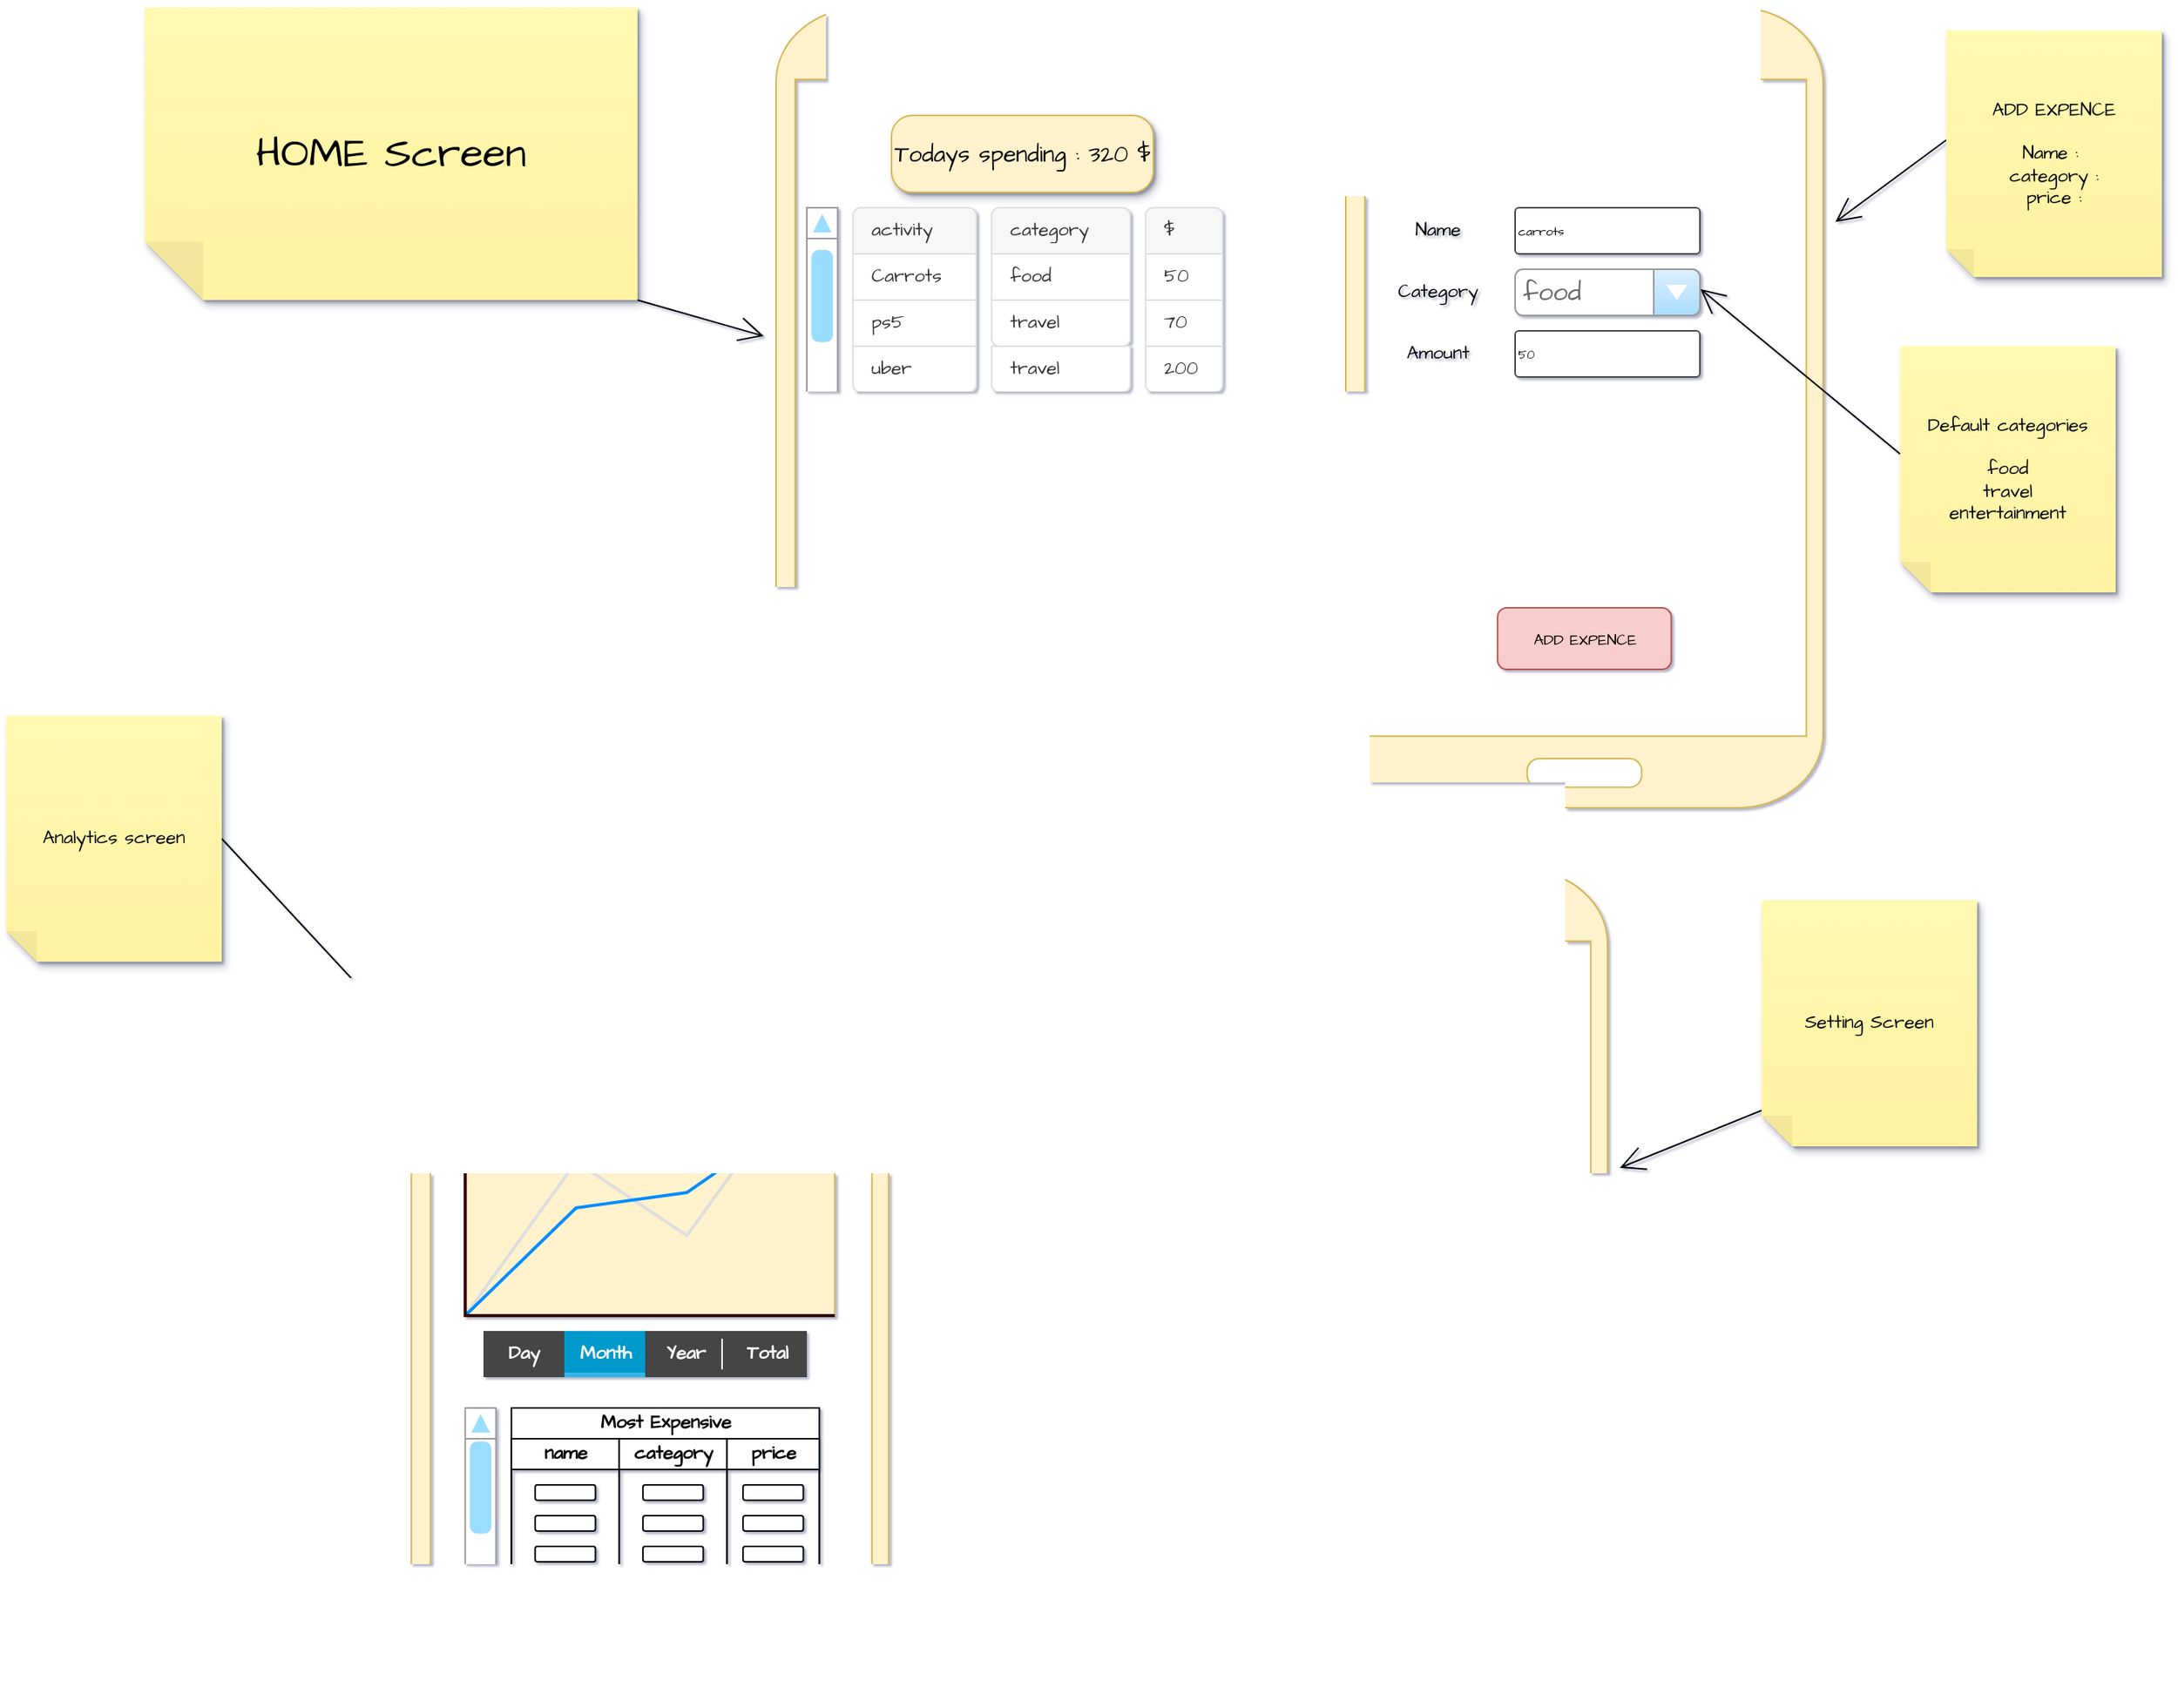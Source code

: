<mxfile version="27.2.0">
  <diagram name="Page-1" id="_sAmLetkF1jzjKDBZ5vk">
    <mxGraphModel dx="2652" dy="1292" grid="1" gridSize="10" guides="1" tooltips="1" connect="1" arrows="1" fold="1" page="0" pageScale="1" pageWidth="850" pageHeight="1100" background="#FFFFFF" math="0" shadow="1">
      <root>
        <mxCell id="0" />
        <mxCell id="1" parent="0" />
        <mxCell id="FLAlqHQnK_nMvHpQCTO--14" value="" style="rounded=1;whiteSpace=wrap;html=1;fontFamily=Architects Daughter;fontSource=https%3A%2F%2Ffonts.googleapis.com%2Fcss%3Ffamily%3DArchitects%2BDaughter;strokeColor=none;" vertex="1" parent="1">
          <mxGeometry x="440" y="18" width="290" height="42" as="geometry" />
        </mxCell>
        <mxCell id="u0GjmMx4dIav31gZvIx9-2" value="" style="verticalLabelPosition=bottom;verticalAlign=top;html=1;shadow=0;dashed=0;strokeWidth=1;shape=mxgraph.android.phone2;fontFamily=Architects Daughter;fontSource=https%3A%2F%2Ffonts.googleapis.com%2Fcss%3Ffamily%3DArchitects%2BDaughter;fillColor=#fff2cc;strokeColor=#d6b656;gradientColor=none;fillStyle=auto;" parent="1" vertex="1">
          <mxGeometry x="60" y="-20" width="310" height="520" as="geometry" />
        </mxCell>
        <mxCell id="u0GjmMx4dIav31gZvIx9-10" style="edgeStyle=none;curved=1;rounded=0;orthogonalLoop=1;jettySize=auto;html=1;exitX=0;exitY=0;exitDx=0;exitDy=0;exitPerimeter=0;fontFamily=Architects Daughter;fontSource=https%3A%2F%2Ffonts.googleapis.com%2Fcss%3Ffamily%3DArchitects%2BDaughter;fontSize=16;startSize=14;endArrow=open;endSize=14;sourcePerimeterSpacing=8;targetPerimeterSpacing=8;" parent="1" source="u0GjmMx4dIav31gZvIx9-6" target="u0GjmMx4dIav31gZvIx9-2" edge="1">
          <mxGeometry relative="1" as="geometry" />
        </mxCell>
        <mxCell id="u0GjmMx4dIav31gZvIx9-6" value="&lt;font style=&quot;font-size: 27px;&quot;&gt;HOME Screen&lt;/font&gt;" style="shape=note;whiteSpace=wrap;html=1;backgroundOutline=1;fontColor=#000000;darkOpacity=0.05;fillColor=#FFF9B2;strokeColor=none;fillStyle=solid;direction=west;gradientDirection=north;gradientColor=#FFF2A1;shadow=1;size=38;pointerEvents=1;fontFamily=Architects Daughter;fontSource=https%3A%2F%2Ffonts.googleapis.com%2Fcss%3Ffamily%3DArchitects%2BDaughter;" parent="1" vertex="1">
          <mxGeometry x="-350" y="-20" width="320" height="190" as="geometry" />
        </mxCell>
        <mxCell id="u0GjmMx4dIav31gZvIx9-11" value="ADD EXPENCE" style="rounded=1;html=1;shadow=0;dashed=0;whiteSpace=wrap;fontSize=10;fillColor=#f8cecc;align=center;strokeColor=#b85450;fontFamily=Architects Daughter;fontSource=https%3A%2F%2Ffonts.googleapis.com%2Fcss%3Ffamily%3DArchitects%2BDaughter;" parent="1" vertex="1">
          <mxGeometry x="528.62" y="370" width="112.75" height="40" as="geometry" />
        </mxCell>
        <mxCell id="u0GjmMx4dIav31gZvIx9-22" value="" style="swimlane;fontStyle=0;childLayout=stackLayout;horizontal=1;startSize=0;horizontalStack=0;resizeParent=1;resizeParentMax=0;resizeLast=0;collapsible=0;marginBottom=0;whiteSpace=wrap;html=1;strokeColor=none;fillColor=none;fontFamily=Architects Daughter;fontSource=https%3A%2F%2Ffonts.googleapis.com%2Fcss%3Ffamily%3DArchitects%2BDaughter;" parent="1" vertex="1">
          <mxGeometry x="110" y="110" width="80" height="120" as="geometry" />
        </mxCell>
        <mxCell id="u0GjmMx4dIav31gZvIx9-23" value="activity" style="text;strokeColor=#DFDFDF;fillColor=#F7F7F7;align=left;verticalAlign=middle;spacingLeft=10;spacingRight=10;overflow=hidden;points=[[0,0.5],[1,0.5]];portConstraint=eastwest;rotatable=0;whiteSpace=wrap;html=1;shape=mxgraph.bootstrap.topButton;rSize=5;fontColor=#333333;fontFamily=Architects Daughter;fontSource=https%3A%2F%2Ffonts.googleapis.com%2Fcss%3Ffamily%3DArchitects%2BDaughter;" parent="u0GjmMx4dIav31gZvIx9-22" vertex="1">
          <mxGeometry width="80" height="30" as="geometry" />
        </mxCell>
        <mxCell id="u0GjmMx4dIav31gZvIx9-24" value="Carrots" style="text;strokeColor=#DFDFDF;fillColor=#FFFFFF;align=left;verticalAlign=middle;spacingLeft=10;spacingRight=10;overflow=hidden;points=[[0,0.5],[1,0.5]];portConstraint=eastwest;rotatable=0;whiteSpace=wrap;html=1;rSize=5;fontColor=#333333;fontFamily=Architects Daughter;fontSource=https%3A%2F%2Ffonts.googleapis.com%2Fcss%3Ffamily%3DArchitects%2BDaughter;imageAspect=1;" parent="u0GjmMx4dIav31gZvIx9-22" vertex="1">
          <mxGeometry y="30" width="80" height="30" as="geometry" />
        </mxCell>
        <mxCell id="u0GjmMx4dIav31gZvIx9-25" value="ps5" style="text;strokeColor=#DFDFDF;fillColor=#FFFFFF;align=left;verticalAlign=middle;spacingLeft=10;spacingRight=10;overflow=hidden;points=[[0,0.5],[1,0.5]];portConstraint=eastwest;rotatable=0;whiteSpace=wrap;html=1;rSize=5;fontColor=#333333;fontFamily=Architects Daughter;fontSource=https%3A%2F%2Ffonts.googleapis.com%2Fcss%3Ffamily%3DArchitects%2BDaughter;" parent="u0GjmMx4dIav31gZvIx9-22" vertex="1">
          <mxGeometry y="60" width="80" height="30" as="geometry" />
        </mxCell>
        <mxCell id="u0GjmMx4dIav31gZvIx9-26" value="uber" style="text;strokeColor=#DFDFDF;fillColor=#FFFFFF;align=left;verticalAlign=middle;spacingLeft=10;spacingRight=10;overflow=hidden;points=[[0,0.5],[1,0.5]];portConstraint=eastwest;rotatable=0;whiteSpace=wrap;html=1;shape=mxgraph.bootstrap.bottomButton;rSize=5;fontColor=#333333;fontFamily=Architects Daughter;fontSource=https%3A%2F%2Ffonts.googleapis.com%2Fcss%3Ffamily%3DArchitects%2BDaughter;" parent="u0GjmMx4dIav31gZvIx9-22" vertex="1">
          <mxGeometry y="90" width="80" height="30" as="geometry" />
        </mxCell>
        <mxCell id="u0GjmMx4dIav31gZvIx9-30" value="" style="swimlane;fontStyle=0;childLayout=stackLayout;horizontal=1;startSize=0;horizontalStack=0;resizeParent=1;resizeParentMax=0;resizeLast=0;collapsible=0;marginBottom=0;whiteSpace=wrap;html=1;strokeColor=none;fillColor=none;fontFamily=Architects Daughter;fontSource=https%3A%2F%2Ffonts.googleapis.com%2Fcss%3Ffamily%3DArchitects%2BDaughter;" parent="1" vertex="1">
          <mxGeometry x="200" y="110" width="90" height="120" as="geometry" />
        </mxCell>
        <mxCell id="u0GjmMx4dIav31gZvIx9-31" value="category" style="text;strokeColor=#DFDFDF;fillColor=#F7F7F7;align=left;verticalAlign=middle;spacingLeft=10;spacingRight=10;overflow=hidden;points=[[0,0.5],[1,0.5]];portConstraint=eastwest;rotatable=0;whiteSpace=wrap;html=1;shape=mxgraph.bootstrap.topButton;rSize=5;fontColor=#333333;fontFamily=Architects Daughter;fontSource=https%3A%2F%2Ffonts.googleapis.com%2Fcss%3Ffamily%3DArchitects%2BDaughter;" parent="u0GjmMx4dIav31gZvIx9-30" vertex="1">
          <mxGeometry width="90" height="30" as="geometry" />
        </mxCell>
        <mxCell id="u0GjmMx4dIav31gZvIx9-32" value="food" style="text;strokeColor=#DFDFDF;fillColor=#FFFFFF;align=left;verticalAlign=middle;spacingLeft=10;spacingRight=10;overflow=hidden;points=[[0,0.5],[1,0.5]];portConstraint=eastwest;rotatable=0;whiteSpace=wrap;html=1;rSize=5;fontColor=#333333;fontFamily=Architects Daughter;fontSource=https%3A%2F%2Ffonts.googleapis.com%2Fcss%3Ffamily%3DArchitects%2BDaughter;" parent="u0GjmMx4dIav31gZvIx9-30" vertex="1">
          <mxGeometry y="30" width="90" height="30" as="geometry" />
        </mxCell>
        <mxCell id="u0GjmMx4dIav31gZvIx9-34" value="travel" style="text;strokeColor=#DFDFDF;fillColor=#FFFFFF;align=left;verticalAlign=middle;spacingLeft=10;spacingRight=10;overflow=hidden;points=[[0,0.5],[1,0.5]];portConstraint=eastwest;rotatable=0;whiteSpace=wrap;html=1;shape=mxgraph.bootstrap.bottomButton;rSize=5;fontColor=#333333;fontFamily=Architects Daughter;fontSource=https%3A%2F%2Ffonts.googleapis.com%2Fcss%3Ffamily%3DArchitects%2BDaughter;" parent="u0GjmMx4dIav31gZvIx9-30" vertex="1">
          <mxGeometry y="60" width="90" height="30" as="geometry" />
        </mxCell>
        <mxCell id="u0GjmMx4dIav31gZvIx9-35" value="travel" style="text;strokeColor=#DFDFDF;fillColor=#FFFFFF;align=left;verticalAlign=middle;spacingLeft=10;spacingRight=10;overflow=hidden;points=[[0,0.5],[1,0.5]];portConstraint=eastwest;rotatable=0;whiteSpace=wrap;html=1;shape=mxgraph.bootstrap.bottomButton;rSize=5;fontColor=#333333;fontFamily=Architects Daughter;fontSource=https%3A%2F%2Ffonts.googleapis.com%2Fcss%3Ffamily%3DArchitects%2BDaughter;" parent="u0GjmMx4dIav31gZvIx9-30" vertex="1">
          <mxGeometry y="90" width="90" height="30" as="geometry" />
        </mxCell>
        <mxCell id="u0GjmMx4dIav31gZvIx9-36" value="" style="swimlane;fontStyle=0;childLayout=stackLayout;horizontal=1;startSize=0;horizontalStack=0;resizeParent=1;resizeParentMax=0;resizeLast=0;collapsible=0;marginBottom=0;whiteSpace=wrap;html=1;strokeColor=none;fillColor=none;fontFamily=Architects Daughter;fontSource=https%3A%2F%2Ffonts.googleapis.com%2Fcss%3Ffamily%3DArchitects%2BDaughter;" parent="1" vertex="1">
          <mxGeometry x="300" y="110" width="50" height="120" as="geometry" />
        </mxCell>
        <mxCell id="u0GjmMx4dIav31gZvIx9-37" value="$" style="text;strokeColor=#DFDFDF;fillColor=#F7F7F7;align=left;verticalAlign=middle;spacingLeft=10;spacingRight=10;overflow=hidden;points=[[0,0.5],[1,0.5]];portConstraint=eastwest;rotatable=0;whiteSpace=wrap;html=1;shape=mxgraph.bootstrap.topButton;rSize=5;fontColor=#333333;fontFamily=Architects Daughter;fontSource=https%3A%2F%2Ffonts.googleapis.com%2Fcss%3Ffamily%3DArchitects%2BDaughter;" parent="u0GjmMx4dIav31gZvIx9-36" vertex="1">
          <mxGeometry width="50" height="30" as="geometry" />
        </mxCell>
        <mxCell id="u0GjmMx4dIav31gZvIx9-38" value="50" style="text;strokeColor=#DFDFDF;fillColor=#FFFFFF;align=left;verticalAlign=middle;spacingLeft=10;spacingRight=10;overflow=hidden;points=[[0,0.5],[1,0.5]];portConstraint=eastwest;rotatable=0;whiteSpace=wrap;html=1;rSize=5;fontColor=#333333;fontFamily=Architects Daughter;fontSource=https%3A%2F%2Ffonts.googleapis.com%2Fcss%3Ffamily%3DArchitects%2BDaughter;" parent="u0GjmMx4dIav31gZvIx9-36" vertex="1">
          <mxGeometry y="30" width="50" height="30" as="geometry" />
        </mxCell>
        <mxCell id="u0GjmMx4dIav31gZvIx9-39" value="70" style="text;strokeColor=#DFDFDF;fillColor=#FFFFFF;align=left;verticalAlign=middle;spacingLeft=10;spacingRight=10;overflow=hidden;points=[[0,0.5],[1,0.5]];portConstraint=eastwest;rotatable=0;whiteSpace=wrap;html=1;rSize=5;fontColor=#333333;fontFamily=Architects Daughter;fontSource=https%3A%2F%2Ffonts.googleapis.com%2Fcss%3Ffamily%3DArchitects%2BDaughter;" parent="u0GjmMx4dIav31gZvIx9-36" vertex="1">
          <mxGeometry y="60" width="50" height="30" as="geometry" />
        </mxCell>
        <mxCell id="u0GjmMx4dIav31gZvIx9-40" value="200" style="text;strokeColor=#DFDFDF;fillColor=#FFFFFF;align=left;verticalAlign=middle;spacingLeft=10;spacingRight=10;overflow=hidden;points=[[0,0.5],[1,0.5]];portConstraint=eastwest;rotatable=0;whiteSpace=wrap;html=1;shape=mxgraph.bootstrap.bottomButton;rSize=5;fontColor=#333333;fontFamily=Architects Daughter;fontSource=https%3A%2F%2Ffonts.googleapis.com%2Fcss%3Ffamily%3DArchitects%2BDaughter;" parent="u0GjmMx4dIav31gZvIx9-36" vertex="1">
          <mxGeometry y="90" width="50" height="30" as="geometry" />
        </mxCell>
        <mxCell id="u0GjmMx4dIav31gZvIx9-41" value="Todays spending : 320 $" style="text;html=1;align=center;verticalAlign=middle;whiteSpace=wrap;rounded=1;fontFamily=Architects Daughter;fontSource=https%3A%2F%2Ffonts.googleapis.com%2Fcss%3Ffamily%3DArchitects%2BDaughter;fillColor=#fff2cc;strokeColor=#d6b656;fontSize=15;textShadow=0;labelBackgroundColor=none;arcSize=27;strokeWidth=1;perimeterSpacing=0;glass=0;shadow=1;" parent="1" vertex="1">
          <mxGeometry x="135" y="50" width="170" height="50" as="geometry" />
        </mxCell>
        <mxCell id="u0GjmMx4dIav31gZvIx9-43" value="" style="verticalLabelPosition=bottom;shadow=0;dashed=0;align=center;html=1;verticalAlign=top;strokeWidth=1;shape=mxgraph.mockup.navigation.scrollBar;strokeColor=#999999;barPos=94.286;fillColor2=#99ddff;strokeColor2=none;direction=north;fontFamily=Architects Daughter;fontSource=https%3A%2F%2Ffonts.googleapis.com%2Fcss%3Ffamily%3DArchitects%2BDaughter;" parent="1" vertex="1">
          <mxGeometry x="80" y="110" width="10" height="230" as="geometry" />
        </mxCell>
        <mxCell id="FLAlqHQnK_nMvHpQCTO--2" value="" style="swimlane;shape=mxgraph.bootstrap.anchor;strokeColor=default;fillColor=none;fontColor=#0085FC;fontStyle=0;childLayout=stackLayout;horizontal=0;startSize=0;horizontalStack=1;resizeParent=1;resizeParentMax=0;resizeLast=0;collapsible=0;marginBottom=0;whiteSpace=wrap;html=1;fontFamily=Architects Daughter;fontSource=https%3A%2F%2Ffonts.googleapis.com%2Fcss%3Ffamily%3DArchitects%2BDaughter;rotation=0;strokeWidth=1;container=0;" vertex="1" parent="1">
          <mxGeometry x="80" y="380" width="270" height="50" as="geometry" />
        </mxCell>
        <mxCell id="FLAlqHQnK_nMvHpQCTO--3" value="" style="text;strokeColor=inherit;align=center;verticalAlign=middle;spacingLeft=10;spacingRight=10;overflow=hidden;points=[[0,0.5],[1,0.5]];portConstraint=eastwest;rotatable=0;whiteSpace=wrap;html=1;shape=mxgraph.bootstrap.rrect;rSize=5;fillColor=none;fontColor=#ffffff;fontSize=14;fontFamily=Architects Daughter;fontSource=https%3A%2F%2Ffonts.googleapis.com%2Fcss%3Ffamily%3DArchitects%2BDaughter;rotation=0;" vertex="1" parent="1">
          <mxGeometry x="80" y="380" width="70" height="50" as="geometry" />
        </mxCell>
        <mxCell id="FLAlqHQnK_nMvHpQCTO--4" value="" style="text;align=center;verticalAlign=middle;spacingLeft=10;spacingRight=10;overflow=hidden;points=[[0,0.5],[1,0.5]];portConstraint=eastwest;rotatable=0;whiteSpace=wrap;html=1;shape=mxgraph.bootstrap.rrect;rSize=5;fontSize=14;fontFamily=Architects Daughter;fontSource=https%3A%2F%2Ffonts.googleapis.com%2Fcss%3Ffamily%3DArchitects%2BDaughter;rotation=0;strokeWidth=1;fillColor=#3399FF;strokeColor=default;" vertex="1" parent="1">
          <mxGeometry x="150" y="380" width="60" height="50" as="geometry" />
        </mxCell>
        <mxCell id="FLAlqHQnK_nMvHpQCTO--5" value="" style="text;align=center;verticalAlign=middle;spacingLeft=10;spacingRight=10;overflow=hidden;points=[[0,0.5],[1,0.5]];portConstraint=eastwest;rotatable=0;whiteSpace=wrap;html=1;shape=mxgraph.bootstrap.rrect;rSize=5;fontSize=14;fontFamily=Architects Daughter;fontSource=https%3A%2F%2Ffonts.googleapis.com%2Fcss%3Ffamily%3DArchitects%2BDaughter;rotation=0;strokeColor=default;" vertex="1" parent="1">
          <mxGeometry x="210" y="380" width="70" height="50" as="geometry" />
        </mxCell>
        <mxCell id="FLAlqHQnK_nMvHpQCTO--6" value="" style="text;align=center;verticalAlign=middle;spacingLeft=10;spacingRight=10;overflow=hidden;points=[[0,0.5],[1,0.5]];portConstraint=eastwest;rotatable=0;whiteSpace=wrap;html=1;shape=mxgraph.bootstrap.rrect;rSize=5;fontSize=14;fontFamily=Architects Daughter;fontSource=https%3A%2F%2Ffonts.googleapis.com%2Fcss%3Ffamily%3DArchitects%2BDaughter;rotation=0;strokeColor=default;" vertex="1" parent="1">
          <mxGeometry x="280" y="380" width="70" height="50" as="geometry" />
        </mxCell>
        <mxCell id="FLAlqHQnK_nMvHpQCTO--8" value="" style="sketch=0;pointerEvents=1;shadow=0;dashed=0;html=1;strokeColor=none;fillColor=#505050;labelPosition=center;verticalLabelPosition=bottom;verticalAlign=top;outlineConnect=0;align=center;shape=mxgraph.office.concepts.home;fontFamily=Architects Daughter;fontSource=https%3A%2F%2Ffonts.googleapis.com%2Fcss%3Ffamily%3DArchitects%2BDaughter;" vertex="1" parent="1">
          <mxGeometry x="162.5" y="390" width="37.5" height="30" as="geometry" />
        </mxCell>
        <mxCell id="FLAlqHQnK_nMvHpQCTO--9" value="" style="points=[];aspect=fixed;html=1;align=center;shadow=0;dashed=0;fillColor=light-dark(#505050, #e9690e);strokeColor=none;shape=mxgraph.alibaba_cloud.man_mobile_analytics;fontFamily=Architects Daughter;fontSource=https%3A%2F%2Ffonts.googleapis.com%2Fcss%3Ffamily%3DArchitects%2BDaughter;" vertex="1" parent="1">
          <mxGeometry x="96.85" y="390" width="36.3" height="30" as="geometry" />
        </mxCell>
        <mxCell id="FLAlqHQnK_nMvHpQCTO--10" value="" style="html=1;verticalLabelPosition=bottom;labelBackgroundColor=#ffffff;verticalAlign=top;shadow=0;dashed=0;strokeWidth=2;shape=mxgraph.ios7.misc.add;fillColor=light-dark(#505050, #009b00);strokeColor=#ffffff;sketch=0;fontFamily=Architects Daughter;fontSource=https%3A%2F%2Ffonts.googleapis.com%2Fcss%3Ffamily%3DArchitects%2BDaughter;" vertex="1" parent="1">
          <mxGeometry x="297.5" y="390" width="35" height="30" as="geometry" />
        </mxCell>
        <mxCell id="FLAlqHQnK_nMvHpQCTO--11" value="" style="sketch=0;pointerEvents=1;shadow=0;dashed=0;html=1;strokeColor=none;fillColor=#505050;labelPosition=center;verticalLabelPosition=bottom;verticalAlign=top;outlineConnect=0;align=center;shape=mxgraph.office.concepts.settings_office_365;fontFamily=Architects Daughter;fontSource=https%3A%2F%2Ffonts.googleapis.com%2Fcss%3Ffamily%3DArchitects%2BDaughter;" vertex="1" parent="1">
          <mxGeometry x="225.5" y="385" width="39" height="40" as="geometry" />
        </mxCell>
        <mxCell id="FLAlqHQnK_nMvHpQCTO--12" value="" style="verticalLabelPosition=bottom;verticalAlign=top;html=1;shadow=0;dashed=0;strokeWidth=1;shape=mxgraph.android.phone2;fontFamily=Architects Daughter;fontSource=https%3A%2F%2Ffonts.googleapis.com%2Fcss%3Ffamily%3DArchitects%2BDaughter;fillColor=#fff2cc;strokeColor=#d6b656;gradientColor=none;fillStyle=auto;" vertex="1" parent="1">
          <mxGeometry x="430" y="-20" width="310" height="520" as="geometry" />
        </mxCell>
        <mxCell id="FLAlqHQnK_nMvHpQCTO--13" value="" style="shape=image;html=1;verticalAlign=top;verticalLabelPosition=bottom;labelBackgroundColor=#ffffff;imageAspect=0;aspect=fixed;image=https://cdn2.iconfinder.com/data/icons/gnomeicontheme/32x32/actions/gtk-go-back-ltr.png;fontFamily=Architects Daughter;fontSource=https%3A%2F%2Ffonts.googleapis.com%2Fcss%3Ffamily%3DArchitects%2BDaughter;" vertex="1" parent="1">
          <mxGeometry x="450" y="29" width="32" height="32" as="geometry" />
        </mxCell>
        <mxCell id="FLAlqHQnK_nMvHpQCTO--16" style="edgeStyle=none;curved=1;rounded=0;orthogonalLoop=1;jettySize=auto;html=1;exitX=0;exitY=0;exitDx=140;exitDy=89;exitPerimeter=0;fontFamily=Architects Daughter;fontSource=https%3A%2F%2Ffonts.googleapis.com%2Fcss%3Ffamily%3DArchitects%2BDaughter;fontSize=16;startSize=14;endArrow=open;endSize=14;sourcePerimeterSpacing=8;targetPerimeterSpacing=8;" edge="1" parent="1" source="FLAlqHQnK_nMvHpQCTO--15" target="FLAlqHQnK_nMvHpQCTO--12">
          <mxGeometry relative="1" as="geometry" />
        </mxCell>
        <mxCell id="FLAlqHQnK_nMvHpQCTO--15" value="&lt;div&gt;ADD EXPENCE&lt;/div&gt;&lt;div&gt;&lt;br&gt;&lt;/div&gt;Name :&amp;nbsp;&lt;div&gt;category :&lt;/div&gt;&lt;div&gt;price :&lt;/div&gt;" style="shape=note;whiteSpace=wrap;html=1;backgroundOutline=1;fontColor=#000000;darkOpacity=0.05;fillColor=#FFF9B2;strokeColor=none;fillStyle=solid;direction=west;gradientDirection=north;gradientColor=#FFF2A1;shadow=1;size=18;pointerEvents=1;fontFamily=Architects Daughter;fontSource=https%3A%2F%2Ffonts.googleapis.com%2Fcss%3Ffamily%3DArchitects%2BDaughter;" vertex="1" parent="1">
          <mxGeometry x="820" y="-5" width="140" height="160" as="geometry" />
        </mxCell>
        <mxCell id="FLAlqHQnK_nMvHpQCTO--26" value="food" style="strokeWidth=1;shadow=0;dashed=0;align=center;html=1;shape=mxgraph.mockup.forms.comboBox;strokeColor=#999999;fillColor=#ddeeff;align=left;fillColor2=#aaddff;mainText=;fontColor=#666666;fontSize=17;spacingLeft=3;fontFamily=Architects Daughter;fontSource=https%3A%2F%2Ffonts.googleapis.com%2Fcss%3Ffamily%3DArchitects%2BDaughter;" vertex="1" parent="1">
          <mxGeometry x="540" y="150" width="120" height="30" as="geometry" />
        </mxCell>
        <mxCell id="FLAlqHQnK_nMvHpQCTO--27" value="carrots" style="strokeWidth=1;html=1;shadow=0;dashed=0;shape=mxgraph.ios.iTextInput;strokeColor=#444444;buttonText=;fontSize=8;whiteSpace=wrap;align=left;fontFamily=Architects Daughter;fontSource=https%3A%2F%2Ffonts.googleapis.com%2Fcss%3Ffamily%3DArchitects%2BDaughter;" vertex="1" parent="1">
          <mxGeometry x="540" y="110" width="120" height="30" as="geometry" />
        </mxCell>
        <mxCell id="FLAlqHQnK_nMvHpQCTO--28" value="50" style="strokeWidth=1;html=1;shadow=0;dashed=0;shape=mxgraph.ios.iTextInput;strokeColor=#444444;buttonText=;fontSize=8;whiteSpace=wrap;align=left;fontFamily=Architects Daughter;fontSource=https%3A%2F%2Ffonts.googleapis.com%2Fcss%3Ffamily%3DArchitects%2BDaughter;" vertex="1" parent="1">
          <mxGeometry x="540" y="190" width="120" height="30" as="geometry" />
        </mxCell>
        <mxCell id="FLAlqHQnK_nMvHpQCTO--29" value="Name" style="text;html=1;align=center;verticalAlign=middle;whiteSpace=wrap;rounded=0;fontFamily=Architects Daughter;fontSource=https%3A%2F%2Ffonts.googleapis.com%2Fcss%3Ffamily%3DArchitects%2BDaughter;" vertex="1" parent="1">
          <mxGeometry x="460" y="110" width="60" height="30" as="geometry" />
        </mxCell>
        <mxCell id="FLAlqHQnK_nMvHpQCTO--30" value="Category" style="text;html=1;align=center;verticalAlign=middle;whiteSpace=wrap;rounded=0;fontFamily=Architects Daughter;fontSource=https%3A%2F%2Ffonts.googleapis.com%2Fcss%3Ffamily%3DArchitects%2BDaughter;" vertex="1" parent="1">
          <mxGeometry x="460" y="150" width="60" height="30" as="geometry" />
        </mxCell>
        <mxCell id="FLAlqHQnK_nMvHpQCTO--31" value="Amount" style="text;html=1;align=center;verticalAlign=middle;whiteSpace=wrap;rounded=0;fontFamily=Architects Daughter;fontSource=https%3A%2F%2Ffonts.googleapis.com%2Fcss%3Ffamily%3DArchitects%2BDaughter;" vertex="1" parent="1">
          <mxGeometry x="460" y="190" width="60" height="30" as="geometry" />
        </mxCell>
        <mxCell id="FLAlqHQnK_nMvHpQCTO--32" value="Default categories&lt;div&gt;&lt;br&gt;&lt;/div&gt;&lt;div&gt;food&lt;/div&gt;&lt;div&gt;travel&lt;/div&gt;&lt;div&gt;entertainment&lt;/div&gt;" style="shape=note;whiteSpace=wrap;html=1;backgroundOutline=1;fontColor=#000000;darkOpacity=0.05;fillColor=#FFF9B2;strokeColor=none;fillStyle=solid;direction=west;gradientDirection=north;gradientColor=#FFF2A1;shadow=1;size=20;pointerEvents=1;fontFamily=Architects Daughter;fontSource=https%3A%2F%2Ffonts.googleapis.com%2Fcss%3Ffamily%3DArchitects%2BDaughter;" vertex="1" parent="1">
          <mxGeometry x="790" y="200" width="140" height="160" as="geometry" />
        </mxCell>
        <mxCell id="FLAlqHQnK_nMvHpQCTO--33" style="edgeStyle=none;curved=1;rounded=0;orthogonalLoop=1;jettySize=auto;html=1;exitX=0;exitY=0;exitDx=140;exitDy=90;exitPerimeter=0;fontFamily=Architects Daughter;fontSource=https%3A%2F%2Ffonts.googleapis.com%2Fcss%3Ffamily%3DArchitects%2BDaughter;fontSize=16;startSize=14;endArrow=open;endSize=14;sourcePerimeterSpacing=8;targetPerimeterSpacing=8;entryX=1.003;entryY=0.428;entryDx=0;entryDy=0;entryPerimeter=0;" edge="1" parent="1" source="FLAlqHQnK_nMvHpQCTO--32" target="FLAlqHQnK_nMvHpQCTO--26">
          <mxGeometry relative="1" as="geometry">
            <mxPoint x="680" y="160" as="targetPoint" />
          </mxGeometry>
        </mxCell>
        <mxCell id="FLAlqHQnK_nMvHpQCTO--34" value="" style="verticalLabelPosition=bottom;verticalAlign=top;html=1;shadow=0;dashed=0;strokeWidth=1;shape=mxgraph.android.phone2;fontFamily=Architects Daughter;fontSource=https%3A%2F%2Ffonts.googleapis.com%2Fcss%3Ffamily%3DArchitects%2BDaughter;fillColor=#fff2cc;strokeColor=#d6b656;gradientColor=none;fillStyle=auto;" vertex="1" parent="1">
          <mxGeometry x="290" y="540" width="310" height="520" as="geometry" />
        </mxCell>
        <mxCell id="FLAlqHQnK_nMvHpQCTO--35" style="edgeStyle=none;curved=1;rounded=0;orthogonalLoop=1;jettySize=auto;html=1;exitX=1;exitY=0.5;exitDx=0;exitDy=0;exitPerimeter=0;entryX=0.036;entryY=0.737;entryDx=0;entryDy=0;entryPerimeter=0;fontFamily=Architects Daughter;fontSource=https%3A%2F%2Ffonts.googleapis.com%2Fcss%3Ffamily%3DArchitects%2BDaughter;fontSize=16;startSize=14;endArrow=open;endSize=14;sourcePerimeterSpacing=8;targetPerimeterSpacing=8;" edge="1" parent="1" source="FLAlqHQnK_nMvHpQCTO--10" target="FLAlqHQnK_nMvHpQCTO--12">
          <mxGeometry relative="1" as="geometry" />
        </mxCell>
        <mxCell id="FLAlqHQnK_nMvHpQCTO--36" value="" style="edgeStyle=none;orthogonalLoop=1;jettySize=auto;html=1;rounded=0;fontFamily=Architects Daughter;fontSource=https%3A%2F%2Ffonts.googleapis.com%2Fcss%3Ffamily%3DArchitects%2BDaughter;fontSize=16;startSize=14;endArrow=open;endSize=14;sourcePerimeterSpacing=8;targetPerimeterSpacing=8;curved=1;strokeWidth=2;" edge="1" parent="1" target="FLAlqHQnK_nMvHpQCTO--34">
          <mxGeometry width="140" relative="1" as="geometry">
            <mxPoint x="245" y="410" as="sourcePoint" />
            <mxPoint x="385" y="410" as="targetPoint" />
            <Array as="points" />
          </mxGeometry>
        </mxCell>
        <mxCell id="FLAlqHQnK_nMvHpQCTO--38" style="edgeStyle=none;curved=1;rounded=0;orthogonalLoop=1;jettySize=auto;html=1;exitX=0;exitY=0.5;exitDx=0;exitDy=0;exitPerimeter=0;fontFamily=Architects Daughter;fontSource=https%3A%2F%2Ffonts.googleapis.com%2Fcss%3Ffamily%3DArchitects%2BDaughter;fontSize=16;startSize=14;endArrow=open;endSize=14;sourcePerimeterSpacing=8;targetPerimeterSpacing=8;" edge="1" parent="1" source="FLAlqHQnK_nMvHpQCTO--37" target="FLAlqHQnK_nMvHpQCTO--34">
          <mxGeometry relative="1" as="geometry" />
        </mxCell>
        <mxCell id="FLAlqHQnK_nMvHpQCTO--37" value="Setting Screen" style="shape=note;whiteSpace=wrap;html=1;backgroundOutline=1;fontColor=#000000;darkOpacity=0.05;fillColor=#FFF9B2;strokeColor=none;fillStyle=solid;direction=west;gradientDirection=north;gradientColor=#FFF2A1;shadow=1;size=20;pointerEvents=1;fontFamily=Architects Daughter;fontSource=https%3A%2F%2Ffonts.googleapis.com%2Fcss%3Ffamily%3DArchitects%2BDaughter;" vertex="1" parent="1">
          <mxGeometry x="700" y="560" width="140" height="160" as="geometry" />
        </mxCell>
        <mxCell id="FLAlqHQnK_nMvHpQCTO--39" value="" style="verticalLabelPosition=bottom;verticalAlign=top;html=1;shadow=0;dashed=0;strokeWidth=1;shape=mxgraph.android.phone2;fontFamily=Architects Daughter;fontSource=https%3A%2F%2Ffonts.googleapis.com%2Fcss%3Ffamily%3DArchitects%2BDaughter;fillColor=#fff2cc;strokeColor=#d6b656;gradientColor=none;fillStyle=auto;" vertex="1" parent="1">
          <mxGeometry x="-176.85" y="560" width="310" height="520" as="geometry" />
        </mxCell>
        <mxCell id="FLAlqHQnK_nMvHpQCTO--40" value="" style="edgeStyle=none;orthogonalLoop=1;jettySize=auto;html=1;rounded=0;fontFamily=Architects Daughter;fontSource=https%3A%2F%2Ffonts.googleapis.com%2Fcss%3Ffamily%3DArchitects%2BDaughter;fontSize=16;startSize=14;endArrow=open;endSize=14;sourcePerimeterSpacing=8;targetPerimeterSpacing=8;curved=1;exitX=0.61;exitY=0.567;exitDx=0;exitDy=0;exitPerimeter=0;" edge="1" parent="1" source="FLAlqHQnK_nMvHpQCTO--9" target="FLAlqHQnK_nMvHpQCTO--39">
          <mxGeometry width="140" relative="1" as="geometry">
            <mxPoint x="260" y="630" as="sourcePoint" />
            <mxPoint x="400" y="630" as="targetPoint" />
            <Array as="points" />
          </mxGeometry>
        </mxCell>
        <mxCell id="FLAlqHQnK_nMvHpQCTO--42" style="edgeStyle=none;curved=1;rounded=0;orthogonalLoop=1;jettySize=auto;html=1;exitX=0;exitY=0.5;exitDx=0;exitDy=0;exitPerimeter=0;fontFamily=Architects Daughter;fontSource=https%3A%2F%2Ffonts.googleapis.com%2Fcss%3Ffamily%3DArchitects%2BDaughter;fontSize=16;startSize=14;endArrow=open;endSize=14;sourcePerimeterSpacing=8;targetPerimeterSpacing=8;" edge="1" parent="1" source="FLAlqHQnK_nMvHpQCTO--41" target="FLAlqHQnK_nMvHpQCTO--39">
          <mxGeometry relative="1" as="geometry" />
        </mxCell>
        <mxCell id="FLAlqHQnK_nMvHpQCTO--41" value="Analytics screen" style="shape=note;whiteSpace=wrap;html=1;backgroundOutline=1;fontColor=#000000;darkOpacity=0.05;fillColor=#FFF9B2;strokeColor=none;fillStyle=solid;direction=west;gradientDirection=north;gradientColor=#FFF2A1;shadow=1;size=20;pointerEvents=1;fontFamily=Architects Daughter;fontSource=https%3A%2F%2Ffonts.googleapis.com%2Fcss%3Ffamily%3DArchitects%2BDaughter;" vertex="1" parent="1">
          <mxGeometry x="-440" y="440" width="140" height="160" as="geometry" />
        </mxCell>
        <mxCell id="FLAlqHQnK_nMvHpQCTO--43" value="" style="verticalLabelPosition=bottom;shadow=0;dashed=0;align=center;html=1;verticalAlign=top;strokeWidth=1;shape=mxgraph.mockup.graphics.lineChart;strokeColor=#d6b656;strokeColor2=#330000;strokeColor3=#008cff;strokeColor4=none;fontFamily=Architects Daughter;fontSource=https%3A%2F%2Ffonts.googleapis.com%2Fcss%3Ffamily%3DArchitects%2BDaughter;fillColor=#fff2cc;" vertex="1" parent="1">
          <mxGeometry x="-141.85" y="630" width="240" height="200" as="geometry" />
        </mxCell>
        <mxCell id="FLAlqHQnK_nMvHpQCTO--49" value="" style="strokeWidth=1;html=1;shadow=0;dashed=0;shape=mxgraph.android.rrect;rSize=0;fillColor=#444444;strokeColor=none;fontFamily=Architects Daughter;fontSource=https%3A%2F%2Ffonts.googleapis.com%2Fcss%3Ffamily%3DArchitects%2BDaughter;" vertex="1" parent="1">
          <mxGeometry x="-130" y="840" width="210" height="30" as="geometry" />
        </mxCell>
        <mxCell id="FLAlqHQnK_nMvHpQCTO--50" value="Day" style="strokeWidth=1;html=1;shadow=0;dashed=0;shape=mxgraph.android.anchor;fontStyle=1;fontColor=#ffffff;fontFamily=Architects Daughter;fontSource=https%3A%2F%2Ffonts.googleapis.com%2Fcss%3Ffamily%3DArchitects%2BDaughter;" vertex="1" parent="FLAlqHQnK_nMvHpQCTO--49">
          <mxGeometry width="52.5" height="30" as="geometry" />
        </mxCell>
        <mxCell id="FLAlqHQnK_nMvHpQCTO--51" value="Month" style="strokeWidth=1;html=1;shadow=0;dashed=0;shape=mxgraph.android.rrect;rSize=0;fontStyle=1;fillColor=#0099cc;strokeColor=none;fontColor=#ffffff;fontFamily=Architects Daughter;fontSource=https%3A%2F%2Ffonts.googleapis.com%2Fcss%3Ffamily%3DArchitects%2BDaughter;" vertex="1" parent="FLAlqHQnK_nMvHpQCTO--49">
          <mxGeometry x="52.5" width="52.5" height="30" as="geometry" />
        </mxCell>
        <mxCell id="FLAlqHQnK_nMvHpQCTO--52" value="" style="strokeWidth=1;html=1;shadow=0;dashed=0;shape=mxgraph.android.rrect;rSize=0;fillColor=#33b5e5;strokeColor=none;fontFamily=Architects Daughter;fontSource=https%3A%2F%2Ffonts.googleapis.com%2Fcss%3Ffamily%3DArchitects%2BDaughter;" vertex="1" parent="FLAlqHQnK_nMvHpQCTO--51">
          <mxGeometry y="27" width="52.5" height="3" as="geometry" />
        </mxCell>
        <mxCell id="FLAlqHQnK_nMvHpQCTO--53" value="Year" style="strokeWidth=1;html=1;shadow=0;dashed=0;shape=mxgraph.android.anchor;fontStyle=1;fontColor=#ffffff;fontFamily=Architects Daughter;fontSource=https%3A%2F%2Ffonts.googleapis.com%2Fcss%3Ffamily%3DArchitects%2BDaughter;" vertex="1" parent="FLAlqHQnK_nMvHpQCTO--49">
          <mxGeometry x="105" width="52.5" height="30" as="geometry" />
        </mxCell>
        <mxCell id="FLAlqHQnK_nMvHpQCTO--54" value="Total" style="strokeWidth=1;html=1;shadow=0;dashed=0;shape=mxgraph.android.anchor;fontStyle=1;fontColor=#ffffff;fontFamily=Architects Daughter;fontSource=https%3A%2F%2Ffonts.googleapis.com%2Fcss%3Ffamily%3DArchitects%2BDaughter;" vertex="1" parent="FLAlqHQnK_nMvHpQCTO--49">
          <mxGeometry x="157.5" width="52.5" height="30" as="geometry" />
        </mxCell>
        <mxCell id="FLAlqHQnK_nMvHpQCTO--55" value="" style="shape=line;strokeColor=#ffffff;direction=south;fontFamily=Architects Daughter;fontSource=https%3A%2F%2Ffonts.googleapis.com%2Fcss%3Ffamily%3DArchitects%2BDaughter;" vertex="1" parent="FLAlqHQnK_nMvHpQCTO--49">
          <mxGeometry x="149.27" y="5" width="11.351" height="20" as="geometry" />
        </mxCell>
        <mxCell id="FLAlqHQnK_nMvHpQCTO--62" value="Most Expensive" style="swimlane;childLayout=stackLayout;resizeParent=1;resizeParentMax=0;startSize=20;html=1;fontFamily=Architects Daughter;fontSource=https%3A%2F%2Ffonts.googleapis.com%2Fcss%3Ffamily%3DArchitects%2BDaughter;" vertex="1" parent="1">
          <mxGeometry x="-111.85" y="890" width="200" height="130" as="geometry" />
        </mxCell>
        <mxCell id="FLAlqHQnK_nMvHpQCTO--63" value="name" style="swimlane;startSize=20;html=1;fontFamily=Architects Daughter;fontSource=https%3A%2F%2Ffonts.googleapis.com%2Fcss%3Ffamily%3DArchitects%2BDaughter;" vertex="1" parent="FLAlqHQnK_nMvHpQCTO--62">
          <mxGeometry y="20" width="70" height="110" as="geometry" />
        </mxCell>
        <mxCell id="FLAlqHQnK_nMvHpQCTO--68" value="" style="rounded=1;whiteSpace=wrap;html=1;fontFamily=Architects Daughter;fontSource=https%3A%2F%2Ffonts.googleapis.com%2Fcss%3Ffamily%3DArchitects%2BDaughter;" vertex="1" parent="FLAlqHQnK_nMvHpQCTO--63">
          <mxGeometry x="15.43" y="50" width="39.15" height="10" as="geometry" />
        </mxCell>
        <mxCell id="FLAlqHQnK_nMvHpQCTO--73" value="" style="rounded=1;whiteSpace=wrap;html=1;fontFamily=Architects Daughter;fontSource=https%3A%2F%2Ffonts.googleapis.com%2Fcss%3Ffamily%3DArchitects%2BDaughter;" vertex="1" parent="FLAlqHQnK_nMvHpQCTO--63">
          <mxGeometry x="15.43" y="30" width="39.15" height="10" as="geometry" />
        </mxCell>
        <mxCell id="FLAlqHQnK_nMvHpQCTO--74" value="" style="rounded=1;whiteSpace=wrap;html=1;fontFamily=Architects Daughter;fontSource=https%3A%2F%2Ffonts.googleapis.com%2Fcss%3Ffamily%3DArchitects%2BDaughter;" vertex="1" parent="FLAlqHQnK_nMvHpQCTO--63">
          <mxGeometry x="15.43" y="70" width="39.15" height="10" as="geometry" />
        </mxCell>
        <mxCell id="FLAlqHQnK_nMvHpQCTO--75" value="" style="rounded=1;whiteSpace=wrap;html=1;fontFamily=Architects Daughter;fontSource=https%3A%2F%2Ffonts.googleapis.com%2Fcss%3Ffamily%3DArchitects%2BDaughter;" vertex="1" parent="FLAlqHQnK_nMvHpQCTO--63">
          <mxGeometry x="15.43" y="90" width="39.15" height="10" as="geometry" />
        </mxCell>
        <mxCell id="FLAlqHQnK_nMvHpQCTO--64" value="category" style="swimlane;startSize=20;html=1;fontFamily=Architects Daughter;fontSource=https%3A%2F%2Ffonts.googleapis.com%2Fcss%3Ffamily%3DArchitects%2BDaughter;" vertex="1" parent="FLAlqHQnK_nMvHpQCTO--62">
          <mxGeometry x="70" y="20" width="70" height="110" as="geometry" />
        </mxCell>
        <mxCell id="FLAlqHQnK_nMvHpQCTO--76" value="" style="rounded=1;whiteSpace=wrap;html=1;fontFamily=Architects Daughter;fontSource=https%3A%2F%2Ffonts.googleapis.com%2Fcss%3Ffamily%3DArchitects%2BDaughter;" vertex="1" parent="FLAlqHQnK_nMvHpQCTO--64">
          <mxGeometry x="15.43" y="90" width="39.15" height="10" as="geometry" />
        </mxCell>
        <mxCell id="FLAlqHQnK_nMvHpQCTO--77" value="" style="rounded=1;whiteSpace=wrap;html=1;fontFamily=Architects Daughter;fontSource=https%3A%2F%2Ffonts.googleapis.com%2Fcss%3Ffamily%3DArchitects%2BDaughter;" vertex="1" parent="FLAlqHQnK_nMvHpQCTO--64">
          <mxGeometry x="15.43" y="70" width="39.15" height="10" as="geometry" />
        </mxCell>
        <mxCell id="FLAlqHQnK_nMvHpQCTO--78" value="" style="rounded=1;whiteSpace=wrap;html=1;fontFamily=Architects Daughter;fontSource=https%3A%2F%2Ffonts.googleapis.com%2Fcss%3Ffamily%3DArchitects%2BDaughter;" vertex="1" parent="FLAlqHQnK_nMvHpQCTO--64">
          <mxGeometry x="15.43" y="50" width="39.15" height="10" as="geometry" />
        </mxCell>
        <mxCell id="FLAlqHQnK_nMvHpQCTO--79" value="" style="rounded=1;whiteSpace=wrap;html=1;fontFamily=Architects Daughter;fontSource=https%3A%2F%2Ffonts.googleapis.com%2Fcss%3Ffamily%3DArchitects%2BDaughter;" vertex="1" parent="FLAlqHQnK_nMvHpQCTO--64">
          <mxGeometry x="15.43" y="30" width="39.15" height="10" as="geometry" />
        </mxCell>
        <mxCell id="FLAlqHQnK_nMvHpQCTO--65" value="price" style="swimlane;startSize=20;html=1;fontFamily=Architects Daughter;fontSource=https%3A%2F%2Ffonts.googleapis.com%2Fcss%3Ffamily%3DArchitects%2BDaughter;" vertex="1" parent="FLAlqHQnK_nMvHpQCTO--62">
          <mxGeometry x="140" y="20" width="60" height="110" as="geometry">
            <mxRectangle x="140" y="20" width="40" height="110" as="alternateBounds" />
          </mxGeometry>
        </mxCell>
        <mxCell id="FLAlqHQnK_nMvHpQCTO--80" value="" style="rounded=1;whiteSpace=wrap;html=1;fontFamily=Architects Daughter;fontSource=https%3A%2F%2Ffonts.googleapis.com%2Fcss%3Ffamily%3DArchitects%2BDaughter;" vertex="1" parent="FLAlqHQnK_nMvHpQCTO--65">
          <mxGeometry x="10.43" y="30" width="39.15" height="10" as="geometry" />
        </mxCell>
        <mxCell id="FLAlqHQnK_nMvHpQCTO--81" value="" style="rounded=1;whiteSpace=wrap;html=1;fontFamily=Architects Daughter;fontSource=https%3A%2F%2Ffonts.googleapis.com%2Fcss%3Ffamily%3DArchitects%2BDaughter;" vertex="1" parent="FLAlqHQnK_nMvHpQCTO--65">
          <mxGeometry x="10.43" y="50" width="39.15" height="10" as="geometry" />
        </mxCell>
        <mxCell id="FLAlqHQnK_nMvHpQCTO--82" value="" style="rounded=1;whiteSpace=wrap;html=1;fontFamily=Architects Daughter;fontSource=https%3A%2F%2Ffonts.googleapis.com%2Fcss%3Ffamily%3DArchitects%2BDaughter;" vertex="1" parent="FLAlqHQnK_nMvHpQCTO--65">
          <mxGeometry x="10.43" y="70" width="39.15" height="10" as="geometry" />
        </mxCell>
        <mxCell id="FLAlqHQnK_nMvHpQCTO--83" value="" style="rounded=1;whiteSpace=wrap;html=1;fontFamily=Architects Daughter;fontSource=https%3A%2F%2Ffonts.googleapis.com%2Fcss%3Ffamily%3DArchitects%2BDaughter;" vertex="1" parent="FLAlqHQnK_nMvHpQCTO--65">
          <mxGeometry x="10.43" y="90" width="39.15" height="10" as="geometry" />
        </mxCell>
        <mxCell id="FLAlqHQnK_nMvHpQCTO--66" value="" style="verticalLabelPosition=bottom;shadow=0;dashed=0;align=center;html=1;verticalAlign=top;strokeWidth=1;shape=mxgraph.mockup.navigation.scrollBar;strokeColor=#999999;barPos=94.286;fillColor2=#99ddff;strokeColor2=none;direction=north;fontFamily=Architects Daughter;fontSource=https%3A%2F%2Ffonts.googleapis.com%2Fcss%3Ffamily%3DArchitects%2BDaughter;" vertex="1" parent="1">
          <mxGeometry x="-141.85" y="890" width="10" height="130" as="geometry" />
        </mxCell>
      </root>
    </mxGraphModel>
  </diagram>
</mxfile>
